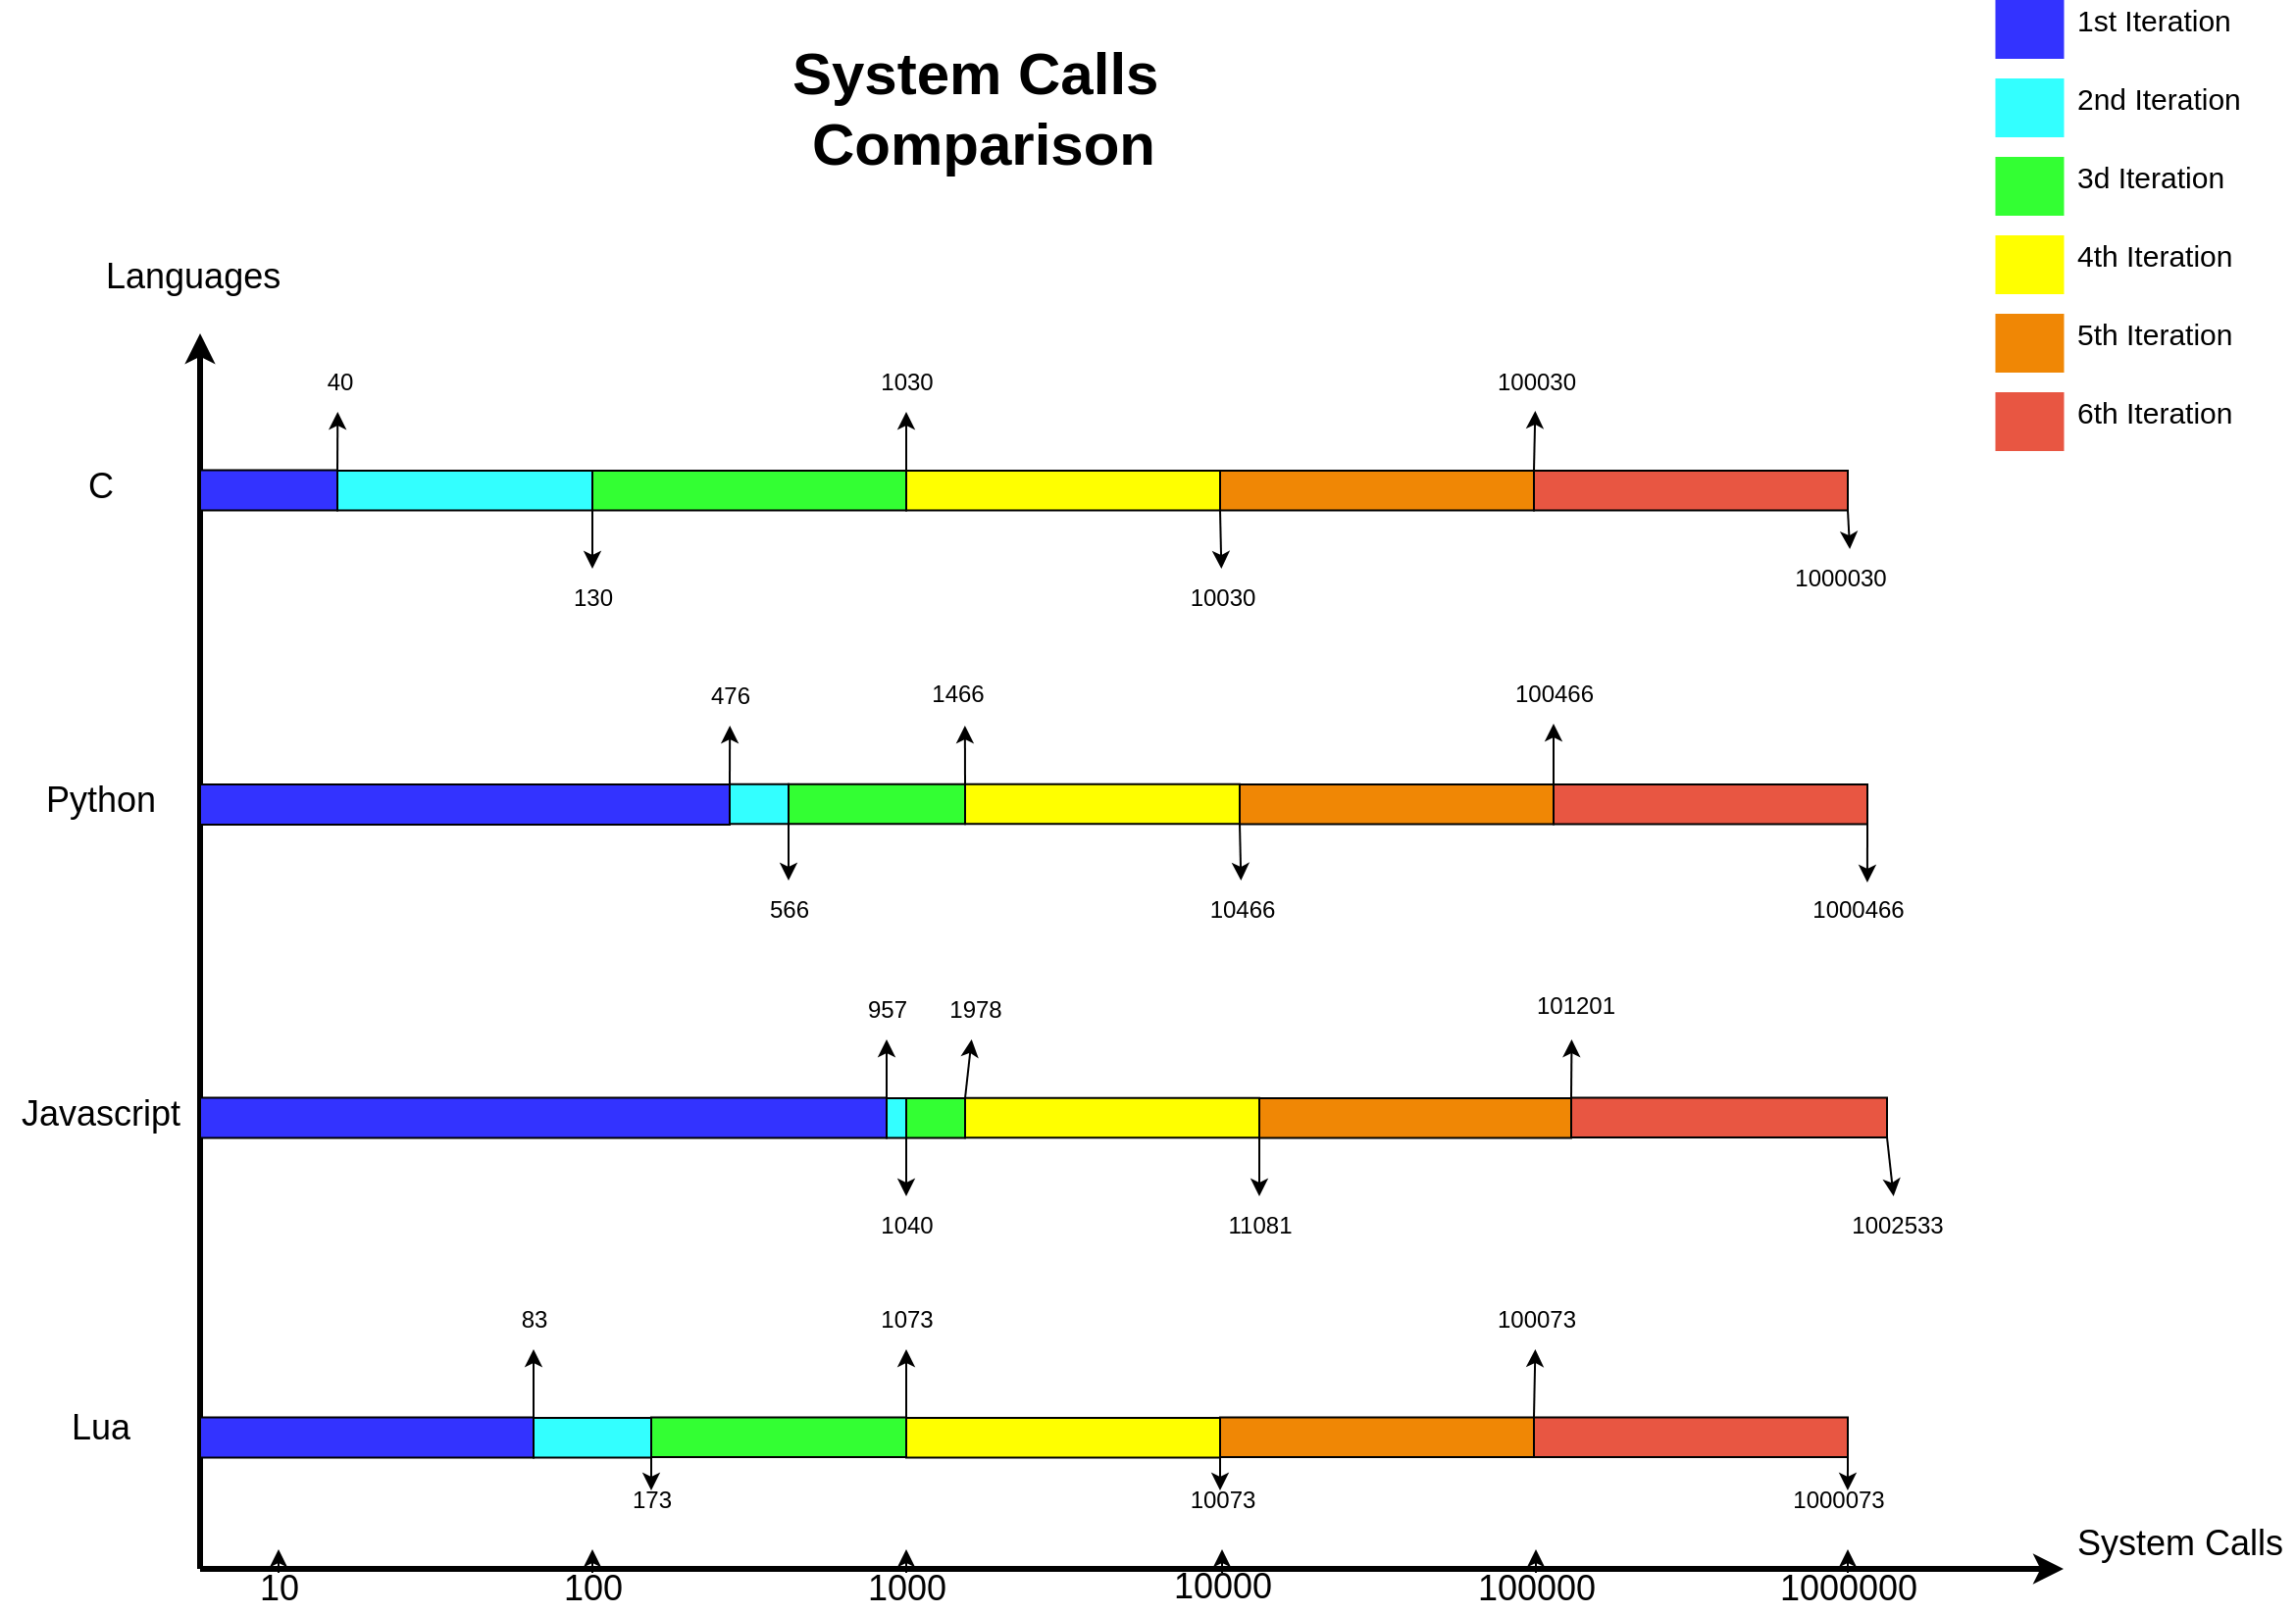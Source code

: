 <mxfile version="24.8.6">
  <diagram id="07fea595-8f29-1299-0266-81d95cde20df" name="Page-1">
    <mxGraphModel dx="-1383" dy="-301" grid="1" gridSize="10" guides="1" tooltips="1" connect="1" arrows="1" fold="1" page="1" pageScale="1" pageWidth="1169" pageHeight="827" background="#FFFFFF" math="0" shadow="0">
      <root>
        <mxCell id="0" />
        <object label="main" id="1">
          <mxCell style="" parent="0" />
        </object>
        <mxCell id="727" value="" style="edgeStyle=none;html=1;fontColor=#000000;strokeWidth=3;strokeColor=#000000;" parent="1" edge="1">
          <mxGeometry width="100" height="100" relative="1" as="geometry">
            <mxPoint x="2440" y="1630" as="sourcePoint" />
            <mxPoint x="2440" y="1000" as="targetPoint" />
          </mxGeometry>
        </mxCell>
        <mxCell id="734" value="" style="edgeStyle=none;html=1;fontColor=#000000;strokeWidth=3;strokeColor=#000000;" parent="1" edge="1">
          <mxGeometry width="100" height="100" relative="1" as="geometry">
            <mxPoint x="2440" y="1630" as="sourcePoint" />
            <mxPoint x="3390" y="1630" as="targetPoint" />
          </mxGeometry>
        </mxCell>
        <mxCell id="735" value="Languages" style="text;spacingTop=-5;html=1;fontSize=18;fontStyle=0;points=[];strokeColor=none;" parent="1" vertex="1">
          <mxGeometry x="2390" y="959" width="80" height="17.5" as="geometry" />
        </mxCell>
        <mxCell id="736" value="C" style="text;spacingTop=-5;align=center;verticalAlign=middle;fontStyle=0;html=1;fontSize=18;points=[];strokeColor=none;" parent="1" vertex="1">
          <mxGeometry x="2338" y="1040" width="102" height="80" as="geometry" />
        </mxCell>
        <mxCell id="737" value="Python" style="text;spacingTop=-5;align=center;verticalAlign=middle;fontStyle=0;html=1;fontSize=18;points=[];strokeColor=none;" parent="1" vertex="1">
          <mxGeometry x="2338" y="1200" width="102" height="80" as="geometry" />
        </mxCell>
        <mxCell id="738" value="Javascript" style="text;spacingTop=-5;align=center;verticalAlign=middle;fontStyle=0;html=1;fontSize=18;points=[];strokeColor=none;" parent="1" vertex="1">
          <mxGeometry x="2338" y="1360" width="102" height="80" as="geometry" />
        </mxCell>
        <mxCell id="739" value="" style="whiteSpace=wrap;fillColor=#3333FF;gradientColor=none;gradientDirection=east;strokeColor=none;html=1;fontColor=#23445d;" parent="1" vertex="1">
          <mxGeometry x="3355.25" y="830" width="35.0" height="30.0" as="geometry" />
        </mxCell>
        <mxCell id="740" value="" style="whiteSpace=wrap;fillColor=#F08705;gradientColor=none;gradientDirection=east;strokeColor=none;html=1;fontColor=#23445d;" parent="1" vertex="1">
          <mxGeometry x="3355.25" y="990" width="35.0" height="30.0" as="geometry" />
        </mxCell>
        <mxCell id="741" value="" style="whiteSpace=wrap;fillColor=#E85642;gradientColor=none;gradientDirection=east;strokeColor=none;html=1;fontColor=#23445d;" parent="1" vertex="1">
          <mxGeometry x="3355.25" y="1030" width="35.0" height="30.0" as="geometry" />
        </mxCell>
        <mxCell id="742" value="6th Iteration" style="text;spacingTop=-5;html=1;points=[];fontSize=15;" parent="1" vertex="1">
          <mxGeometry x="3395.25" y="1030" width="80" height="20" as="geometry" />
        </mxCell>
        <mxCell id="743" value="5th Iteration" style="text;spacingTop=-5;html=1;points=[];fontSize=15;" parent="1" vertex="1">
          <mxGeometry x="3395.25" y="990" width="80" height="20" as="geometry" />
        </mxCell>
        <mxCell id="744" value="1st Iteration" style="text;spacingTop=-5;html=1;points=[];fontSize=15;" parent="1" vertex="1">
          <mxGeometry x="3395.25" y="830.0" width="80" height="20" as="geometry" />
        </mxCell>
        <mxCell id="745" value="&lt;div&gt;System Calls&lt;/div&gt;&lt;div&gt;&lt;br&gt;&lt;/div&gt;" style="text;spacingTop=-5;html=1;fontSize=18;fontStyle=0;points=[];" parent="1" vertex="1">
          <mxGeometry x="3395" y="1605" width="112.5" height="25" as="geometry" />
        </mxCell>
        <mxCell id="jt0pMsKO9WyoUpJuuKrm-898" style="edgeStyle=none;rounded=0;orthogonalLoop=1;jettySize=auto;html=1;elbow=vertical;" edge="1" parent="1" source="746">
          <mxGeometry relative="1" as="geometry">
            <mxPoint x="2480" y="1620" as="targetPoint" />
          </mxGeometry>
        </mxCell>
        <mxCell id="746" value="10" style="text;spacingTop=-5;align=center;verticalAlign=middle;fontStyle=0;html=1;fontSize=18;points=[];" parent="1" vertex="1">
          <mxGeometry x="2460" y="1632" width="40" height="20" as="geometry" />
        </mxCell>
        <mxCell id="749" value="&lt;div&gt;System Calls&amp;nbsp;&lt;/div&gt;&lt;div&gt;Comparison&lt;/div&gt;" style="text;spacingTop=-5;align=center;verticalAlign=middle;fontSize=30;fontStyle=1;html=1;points=[];" parent="1" vertex="1">
          <mxGeometry x="2437.5" y="854.5" width="802.5" height="65.5" as="geometry" />
        </mxCell>
        <mxCell id="752" value="Lua" style="text;spacingTop=-5;align=center;verticalAlign=middle;fontStyle=0;html=1;fontSize=18;points=[];strokeColor=none;" parent="1" vertex="1">
          <mxGeometry x="2338" y="1520" width="102" height="80" as="geometry" />
        </mxCell>
        <mxCell id="jt0pMsKO9WyoUpJuuKrm-897" style="edgeStyle=none;rounded=0;orthogonalLoop=1;jettySize=auto;html=1;elbow=vertical;" edge="1" parent="1" source="jt0pMsKO9WyoUpJuuKrm-755">
          <mxGeometry relative="1" as="geometry">
            <mxPoint x="2640" y="1620" as="targetPoint" />
          </mxGeometry>
        </mxCell>
        <mxCell id="jt0pMsKO9WyoUpJuuKrm-755" value="100" style="text;spacingTop=-5;align=center;verticalAlign=middle;fontStyle=0;html=1;fontSize=18;points=[];" vertex="1" parent="1">
          <mxGeometry x="2620" y="1632" width="40" height="20" as="geometry" />
        </mxCell>
        <mxCell id="jt0pMsKO9WyoUpJuuKrm-896" style="edgeStyle=none;rounded=0;orthogonalLoop=1;jettySize=auto;html=1;elbow=vertical;" edge="1" parent="1" source="jt0pMsKO9WyoUpJuuKrm-756">
          <mxGeometry relative="1" as="geometry">
            <mxPoint x="2800" y="1620" as="targetPoint" />
          </mxGeometry>
        </mxCell>
        <mxCell id="jt0pMsKO9WyoUpJuuKrm-756" value="&lt;div&gt;1000&lt;/div&gt;" style="text;spacingTop=-5;align=center;verticalAlign=middle;fontStyle=0;html=1;fontSize=18;points=[];" vertex="1" parent="1">
          <mxGeometry x="2780" y="1632" width="40" height="20" as="geometry" />
        </mxCell>
        <mxCell id="jt0pMsKO9WyoUpJuuKrm-895" style="edgeStyle=none;rounded=0;orthogonalLoop=1;jettySize=auto;html=1;elbow=vertical;" edge="1" parent="1" source="jt0pMsKO9WyoUpJuuKrm-757">
          <mxGeometry relative="1" as="geometry">
            <mxPoint x="2961" y="1620" as="targetPoint" />
          </mxGeometry>
        </mxCell>
        <mxCell id="jt0pMsKO9WyoUpJuuKrm-757" value="&lt;div&gt;10000&lt;/div&gt;" style="text;spacingTop=-5;align=center;verticalAlign=middle;fontStyle=0;html=1;fontSize=18;points=[];" vertex="1" parent="1">
          <mxGeometry x="2931" y="1632" width="60" height="18" as="geometry" />
        </mxCell>
        <mxCell id="jt0pMsKO9WyoUpJuuKrm-883" style="edgeStyle=none;rounded=0;orthogonalLoop=1;jettySize=auto;html=1;elbow=vertical;" edge="1" parent="1" source="jt0pMsKO9WyoUpJuuKrm-758">
          <mxGeometry relative="1" as="geometry">
            <mxPoint x="3280" y="1620" as="targetPoint" />
          </mxGeometry>
        </mxCell>
        <mxCell id="jt0pMsKO9WyoUpJuuKrm-758" value="&lt;div&gt;1000000&lt;/div&gt;" style="text;spacingTop=-5;align=center;verticalAlign=middle;fontStyle=0;html=1;fontSize=18;points=[];" vertex="1" parent="1">
          <mxGeometry x="3250" y="1632" width="60" height="20" as="geometry" />
        </mxCell>
        <mxCell id="jt0pMsKO9WyoUpJuuKrm-759" value="" style="whiteSpace=wrap;fillColor=#33FFFF;gradientColor=none;gradientDirection=east;strokeColor=none;html=1;fontColor=#23445d;" vertex="1" parent="1">
          <mxGeometry x="3355.25" y="870" width="35.0" height="30.0" as="geometry" />
        </mxCell>
        <mxCell id="jt0pMsKO9WyoUpJuuKrm-760" value="2nd Iteration" style="text;spacingTop=-5;html=1;points=[];fontSize=15;" vertex="1" parent="1">
          <mxGeometry x="3395.25" y="869.5" width="80" height="20" as="geometry" />
        </mxCell>
        <mxCell id="jt0pMsKO9WyoUpJuuKrm-761" value="3d Iteration" style="text;spacingTop=-5;html=1;points=[];fontSize=15;" vertex="1" parent="1">
          <mxGeometry x="3395.25" y="910.0" width="80" height="20" as="geometry" />
        </mxCell>
        <mxCell id="jt0pMsKO9WyoUpJuuKrm-762" value="" style="whiteSpace=wrap;fillColor=#33FF33;gradientColor=none;gradientDirection=east;strokeColor=none;html=1;fontColor=#23445d;" vertex="1" parent="1">
          <mxGeometry x="3355.25" y="910" width="35.0" height="30.0" as="geometry" />
        </mxCell>
        <mxCell id="jt0pMsKO9WyoUpJuuKrm-763" value="&lt;div&gt;4th Iteration&lt;/div&gt;" style="text;spacingTop=-5;html=1;points=[];fontSize=15;" vertex="1" parent="1">
          <mxGeometry x="3395.25" y="950.0" width="80" height="20" as="geometry" />
        </mxCell>
        <mxCell id="jt0pMsKO9WyoUpJuuKrm-764" value="" style="whiteSpace=wrap;fillColor=#FFFF00;gradientColor=none;gradientDirection=east;strokeColor=none;html=1;fontColor=#23445d;" vertex="1" parent="1">
          <mxGeometry x="3355.25" y="950" width="35.0" height="30.0" as="geometry" />
        </mxCell>
        <mxCell id="jt0pMsKO9WyoUpJuuKrm-796" style="edgeStyle=none;rounded=0;orthogonalLoop=1;jettySize=auto;html=1;exitX=1;exitY=0;exitDx=0;exitDy=0;elbow=vertical;" edge="1" parent="1" source="jt0pMsKO9WyoUpJuuKrm-777">
          <mxGeometry relative="1" as="geometry">
            <mxPoint x="2510.143" y="1040" as="targetPoint" />
          </mxGeometry>
        </mxCell>
        <mxCell id="jt0pMsKO9WyoUpJuuKrm-777" value="" style="whiteSpace=wrap;html=1;fillColor=#3333FF;" vertex="1" parent="1">
          <mxGeometry x="2440" y="1069.75" width="70" height="20.5" as="geometry" />
        </mxCell>
        <mxCell id="jt0pMsKO9WyoUpJuuKrm-780" value="" style="whiteSpace=wrap;html=1;fillColor=#3333FF;" vertex="1" parent="1">
          <mxGeometry x="2440" y="1230" width="270" height="20.5" as="geometry" />
        </mxCell>
        <mxCell id="jt0pMsKO9WyoUpJuuKrm-781" value="" style="whiteSpace=wrap;html=1;fillColor=#3333FF;" vertex="1" parent="1">
          <mxGeometry x="2440" y="1389.75" width="350" height="20.5" as="geometry" />
        </mxCell>
        <mxCell id="jt0pMsKO9WyoUpJuuKrm-794" style="edgeStyle=none;rounded=0;orthogonalLoop=1;jettySize=auto;html=1;exitX=1;exitY=0;exitDx=0;exitDy=0;elbow=vertical;" edge="1" parent="1" source="jt0pMsKO9WyoUpJuuKrm-782" target="jt0pMsKO9WyoUpJuuKrm-806">
          <mxGeometry relative="1" as="geometry">
            <mxPoint x="2579.931" y="1520" as="targetPoint" />
          </mxGeometry>
        </mxCell>
        <mxCell id="jt0pMsKO9WyoUpJuuKrm-782" value="" style="whiteSpace=wrap;html=1;fillColor=#3333FF;" vertex="1" parent="1">
          <mxGeometry x="2440" y="1552.75" width="170" height="20.5" as="geometry" />
        </mxCell>
        <mxCell id="jt0pMsKO9WyoUpJuuKrm-797" style="edgeStyle=none;rounded=0;orthogonalLoop=1;jettySize=auto;html=1;exitX=1;exitY=1;exitDx=0;exitDy=0;elbow=vertical;" edge="1" parent="1" source="jt0pMsKO9WyoUpJuuKrm-784" target="jt0pMsKO9WyoUpJuuKrm-799">
          <mxGeometry relative="1" as="geometry">
            <mxPoint x="2650" y="1120" as="targetPoint" />
          </mxGeometry>
        </mxCell>
        <mxCell id="jt0pMsKO9WyoUpJuuKrm-784" value="" style="whiteSpace=wrap;html=1;fillColor=#33FFFF;" vertex="1" parent="1">
          <mxGeometry x="2510" y="1070" width="130" height="20.25" as="geometry" />
        </mxCell>
        <mxCell id="jt0pMsKO9WyoUpJuuKrm-885" style="edgeStyle=none;rounded=0;orthogonalLoop=1;jettySize=auto;html=1;exitX=1;exitY=1;exitDx=0;exitDy=0;elbow=vertical;" edge="1" parent="1" source="jt0pMsKO9WyoUpJuuKrm-785" target="jt0pMsKO9WyoUpJuuKrm-801">
          <mxGeometry relative="1" as="geometry" />
        </mxCell>
        <mxCell id="jt0pMsKO9WyoUpJuuKrm-785" value="" style="whiteSpace=wrap;html=1;fillColor=#33FFFF;" vertex="1" parent="1">
          <mxGeometry x="2710" y="1229.88" width="30" height="20.25" as="geometry" />
        </mxCell>
        <mxCell id="jt0pMsKO9WyoUpJuuKrm-793" style="edgeStyle=none;rounded=0;orthogonalLoop=1;jettySize=auto;html=1;exitX=1;exitY=1;exitDx=0;exitDy=0;elbow=vertical;" edge="1" parent="1" source="jt0pMsKO9WyoUpJuuKrm-786" target="jt0pMsKO9WyoUpJuuKrm-803">
          <mxGeometry relative="1" as="geometry">
            <mxPoint x="2810.276" y="1440" as="targetPoint" />
          </mxGeometry>
        </mxCell>
        <mxCell id="jt0pMsKO9WyoUpJuuKrm-889" style="edgeStyle=none;rounded=0;orthogonalLoop=1;jettySize=auto;html=1;exitX=0;exitY=0;exitDx=0;exitDy=0;elbow=vertical;" edge="1" parent="1" source="jt0pMsKO9WyoUpJuuKrm-786" target="jt0pMsKO9WyoUpJuuKrm-802">
          <mxGeometry relative="1" as="geometry" />
        </mxCell>
        <mxCell id="jt0pMsKO9WyoUpJuuKrm-786" value="" style="whiteSpace=wrap;html=1;fillColor=#33FFFF;" vertex="1" parent="1">
          <mxGeometry x="2790" y="1390" width="10" height="20.25" as="geometry" />
        </mxCell>
        <mxCell id="jt0pMsKO9WyoUpJuuKrm-795" style="edgeStyle=none;rounded=0;orthogonalLoop=1;jettySize=auto;html=1;exitX=1;exitY=1;exitDx=0;exitDy=0;elbow=vertical;" edge="1" parent="1" source="jt0pMsKO9WyoUpJuuKrm-787">
          <mxGeometry relative="1" as="geometry">
            <mxPoint x="2670" y="1590" as="targetPoint" />
          </mxGeometry>
        </mxCell>
        <mxCell id="jt0pMsKO9WyoUpJuuKrm-787" value="" style="whiteSpace=wrap;html=1;fillColor=#33FFFF;" vertex="1" parent="1">
          <mxGeometry x="2610" y="1553" width="60" height="20.25" as="geometry" />
        </mxCell>
        <mxCell id="jt0pMsKO9WyoUpJuuKrm-798" value="&lt;div&gt;40&lt;/div&gt;" style="text;html=1;align=center;verticalAlign=middle;resizable=0;points=[];autosize=1;strokeColor=none;fillColor=none;" vertex="1" parent="1">
          <mxGeometry x="2491" y="1009.5" width="40" height="30" as="geometry" />
        </mxCell>
        <mxCell id="jt0pMsKO9WyoUpJuuKrm-799" value="&lt;div&gt;130&lt;/div&gt;" style="text;html=1;align=center;verticalAlign=middle;resizable=0;points=[];autosize=1;strokeColor=none;fillColor=none;" vertex="1" parent="1">
          <mxGeometry x="2620" y="1120" width="40" height="30" as="geometry" />
        </mxCell>
        <mxCell id="jt0pMsKO9WyoUpJuuKrm-800" value="476" style="text;html=1;align=center;verticalAlign=middle;resizable=0;points=[];autosize=1;strokeColor=none;fillColor=none;" vertex="1" parent="1">
          <mxGeometry x="2690" y="1170" width="40" height="30" as="geometry" />
        </mxCell>
        <mxCell id="jt0pMsKO9WyoUpJuuKrm-801" value="566" style="text;html=1;align=center;verticalAlign=middle;resizable=0;points=[];autosize=1;strokeColor=none;fillColor=none;" vertex="1" parent="1">
          <mxGeometry x="2720" y="1279" width="40" height="30" as="geometry" />
        </mxCell>
        <mxCell id="jt0pMsKO9WyoUpJuuKrm-802" value="957" style="text;html=1;align=center;verticalAlign=middle;resizable=0;points=[];autosize=1;strokeColor=none;fillColor=none;" vertex="1" parent="1">
          <mxGeometry x="2770" y="1330" width="40" height="30" as="geometry" />
        </mxCell>
        <mxCell id="jt0pMsKO9WyoUpJuuKrm-803" value="1040" style="text;html=1;align=center;verticalAlign=middle;resizable=0;points=[];autosize=1;strokeColor=none;fillColor=none;" vertex="1" parent="1">
          <mxGeometry x="2775" y="1440" width="50" height="30" as="geometry" />
        </mxCell>
        <mxCell id="jt0pMsKO9WyoUpJuuKrm-805" value="173" style="text;html=1;align=center;verticalAlign=middle;resizable=0;points=[];autosize=1;strokeColor=none;fillColor=none;" vertex="1" parent="1">
          <mxGeometry x="2650" y="1580" width="40" height="30" as="geometry" />
        </mxCell>
        <mxCell id="jt0pMsKO9WyoUpJuuKrm-806" value="83" style="text;html=1;align=center;verticalAlign=middle;resizable=0;points=[];autosize=1;strokeColor=none;fillColor=none;" vertex="1" parent="1">
          <mxGeometry x="2590" y="1488" width="40" height="30" as="geometry" />
        </mxCell>
        <mxCell id="jt0pMsKO9WyoUpJuuKrm-811" style="edgeStyle=none;rounded=0;orthogonalLoop=1;jettySize=auto;html=1;exitX=1;exitY=0;exitDx=0;exitDy=0;elbow=vertical;" edge="1" parent="1" source="jt0pMsKO9WyoUpJuuKrm-807" target="jt0pMsKO9WyoUpJuuKrm-812">
          <mxGeometry relative="1" as="geometry">
            <mxPoint x="2810.143" y="1040" as="targetPoint" />
          </mxGeometry>
        </mxCell>
        <mxCell id="jt0pMsKO9WyoUpJuuKrm-807" value="" style="whiteSpace=wrap;html=1;fillColor=#33FF33;" vertex="1" parent="1">
          <mxGeometry x="2640" y="1070" width="160" height="20.25" as="geometry" />
        </mxCell>
        <mxCell id="jt0pMsKO9WyoUpJuuKrm-886" style="edgeStyle=none;rounded=0;orthogonalLoop=1;jettySize=auto;html=1;exitX=1;exitY=0;exitDx=0;exitDy=0;elbow=vertical;" edge="1" parent="1" source="jt0pMsKO9WyoUpJuuKrm-808">
          <mxGeometry relative="1" as="geometry">
            <mxPoint x="2829.93" y="1200" as="targetPoint" />
          </mxGeometry>
        </mxCell>
        <mxCell id="jt0pMsKO9WyoUpJuuKrm-808" value="" style="whiteSpace=wrap;html=1;fillColor=#33FF33;" vertex="1" parent="1">
          <mxGeometry x="2740" y="1229.88" width="90" height="20.25" as="geometry" />
        </mxCell>
        <mxCell id="jt0pMsKO9WyoUpJuuKrm-816" style="edgeStyle=none;rounded=0;orthogonalLoop=1;jettySize=auto;html=1;exitX=1;exitY=0;exitDx=0;exitDy=0;elbow=vertical;" edge="1" parent="1" source="jt0pMsKO9WyoUpJuuKrm-809" target="jt0pMsKO9WyoUpJuuKrm-818">
          <mxGeometry relative="1" as="geometry">
            <mxPoint x="2860" y="1370" as="targetPoint" />
          </mxGeometry>
        </mxCell>
        <mxCell id="jt0pMsKO9WyoUpJuuKrm-809" value="" style="whiteSpace=wrap;html=1;fillColor=#33FF33;" vertex="1" parent="1">
          <mxGeometry x="2800" y="1390" width="30" height="20.25" as="geometry" />
        </mxCell>
        <mxCell id="jt0pMsKO9WyoUpJuuKrm-819" style="edgeStyle=none;rounded=0;orthogonalLoop=1;jettySize=auto;html=1;exitX=1;exitY=0;exitDx=0;exitDy=0;elbow=vertical;" edge="1" parent="1" source="jt0pMsKO9WyoUpJuuKrm-810" target="jt0pMsKO9WyoUpJuuKrm-820">
          <mxGeometry relative="1" as="geometry">
            <mxPoint x="2820.143" y="1520" as="targetPoint" />
          </mxGeometry>
        </mxCell>
        <mxCell id="jt0pMsKO9WyoUpJuuKrm-810" value="" style="whiteSpace=wrap;html=1;fillColor=#33FF33;" vertex="1" parent="1">
          <mxGeometry x="2670" y="1552.75" width="130" height="20.25" as="geometry" />
        </mxCell>
        <mxCell id="jt0pMsKO9WyoUpJuuKrm-812" value="1030" style="text;html=1;align=center;verticalAlign=middle;resizable=0;points=[];autosize=1;strokeColor=none;fillColor=none;" vertex="1" parent="1">
          <mxGeometry x="2775" y="1010" width="50" height="30" as="geometry" />
        </mxCell>
        <mxCell id="jt0pMsKO9WyoUpJuuKrm-814" value="1466" style="text;html=1;align=center;verticalAlign=middle;resizable=0;points=[];autosize=1;strokeColor=none;fillColor=none;" vertex="1" parent="1">
          <mxGeometry x="2801" y="1169" width="50" height="30" as="geometry" />
        </mxCell>
        <mxCell id="jt0pMsKO9WyoUpJuuKrm-818" value="&lt;div&gt;1978&lt;/div&gt;" style="text;html=1;align=center;verticalAlign=middle;resizable=0;points=[];autosize=1;strokeColor=none;fillColor=none;" vertex="1" parent="1">
          <mxGeometry x="2810" y="1330" width="50" height="30" as="geometry" />
        </mxCell>
        <mxCell id="jt0pMsKO9WyoUpJuuKrm-820" value="1073" style="text;html=1;align=center;verticalAlign=middle;resizable=0;points=[];autosize=1;strokeColor=none;fillColor=none;" vertex="1" parent="1">
          <mxGeometry x="2775" y="1488" width="50" height="30" as="geometry" />
        </mxCell>
        <mxCell id="jt0pMsKO9WyoUpJuuKrm-826" style="edgeStyle=none;rounded=0;orthogonalLoop=1;jettySize=auto;html=1;exitX=1;exitY=1;exitDx=0;exitDy=0;elbow=vertical;" edge="1" parent="1" source="jt0pMsKO9WyoUpJuuKrm-821" target="jt0pMsKO9WyoUpJuuKrm-827">
          <mxGeometry relative="1" as="geometry">
            <mxPoint x="2970" y="1120" as="targetPoint" />
          </mxGeometry>
        </mxCell>
        <mxCell id="jt0pMsKO9WyoUpJuuKrm-821" value="" style="whiteSpace=wrap;html=1;fillColor=#FFFF00;" vertex="1" parent="1">
          <mxGeometry x="2800" y="1070" width="160" height="20.25" as="geometry" />
        </mxCell>
        <mxCell id="jt0pMsKO9WyoUpJuuKrm-828" style="edgeStyle=none;rounded=0;orthogonalLoop=1;jettySize=auto;html=1;exitX=1;exitY=1;exitDx=0;exitDy=0;elbow=vertical;" edge="1" parent="1" source="jt0pMsKO9WyoUpJuuKrm-823" target="jt0pMsKO9WyoUpJuuKrm-829">
          <mxGeometry relative="1" as="geometry">
            <mxPoint x="3055.741" y="1281" as="targetPoint" />
          </mxGeometry>
        </mxCell>
        <mxCell id="jt0pMsKO9WyoUpJuuKrm-823" value="" style="whiteSpace=wrap;html=1;fillColor=#FFFF00;" vertex="1" parent="1">
          <mxGeometry x="2830" y="1229.87" width="140" height="20.25" as="geometry" />
        </mxCell>
        <mxCell id="jt0pMsKO9WyoUpJuuKrm-830" style="edgeStyle=none;rounded=0;orthogonalLoop=1;jettySize=auto;html=1;exitX=1;exitY=1;exitDx=0;exitDy=0;elbow=vertical;" edge="1" parent="1" source="jt0pMsKO9WyoUpJuuKrm-824" target="jt0pMsKO9WyoUpJuuKrm-831">
          <mxGeometry relative="1" as="geometry">
            <mxPoint x="3019" y="1440" as="targetPoint" />
          </mxGeometry>
        </mxCell>
        <mxCell id="jt0pMsKO9WyoUpJuuKrm-824" value="" style="whiteSpace=wrap;html=1;fillColor=#FFFF00;" vertex="1" parent="1">
          <mxGeometry x="2830" y="1389.88" width="150" height="20.25" as="geometry" />
        </mxCell>
        <mxCell id="jt0pMsKO9WyoUpJuuKrm-832" style="edgeStyle=none;rounded=0;orthogonalLoop=1;jettySize=auto;html=1;exitX=1;exitY=1;exitDx=0;exitDy=0;elbow=vertical;" edge="1" parent="1" source="jt0pMsKO9WyoUpJuuKrm-825">
          <mxGeometry relative="1" as="geometry">
            <mxPoint x="2960" y="1590" as="targetPoint" />
          </mxGeometry>
        </mxCell>
        <mxCell id="jt0pMsKO9WyoUpJuuKrm-825" value="" style="whiteSpace=wrap;html=1;fillColor=#FFFF00;" vertex="1" parent="1">
          <mxGeometry x="2800" y="1553" width="160" height="20.25" as="geometry" />
        </mxCell>
        <mxCell id="jt0pMsKO9WyoUpJuuKrm-827" value="10030" style="text;html=1;align=center;verticalAlign=middle;resizable=0;points=[];autosize=1;strokeColor=none;fillColor=none;" vertex="1" parent="1">
          <mxGeometry x="2931" y="1120" width="60" height="30" as="geometry" />
        </mxCell>
        <mxCell id="jt0pMsKO9WyoUpJuuKrm-829" value="10466" style="text;html=1;align=center;verticalAlign=middle;resizable=0;points=[];autosize=1;strokeColor=none;fillColor=none;" vertex="1" parent="1">
          <mxGeometry x="2941" y="1279" width="60" height="30" as="geometry" />
        </mxCell>
        <mxCell id="jt0pMsKO9WyoUpJuuKrm-831" value="11081" style="text;html=1;align=center;verticalAlign=middle;resizable=0;points=[];autosize=1;strokeColor=none;fillColor=none;" vertex="1" parent="1">
          <mxGeometry x="2950" y="1440" width="60" height="30" as="geometry" />
        </mxCell>
        <mxCell id="jt0pMsKO9WyoUpJuuKrm-833" value="10073" style="text;html=1;align=center;verticalAlign=middle;resizable=0;points=[];autosize=1;strokeColor=none;fillColor=none;" vertex="1" parent="1">
          <mxGeometry x="2931" y="1580" width="60" height="30" as="geometry" />
        </mxCell>
        <mxCell id="jt0pMsKO9WyoUpJuuKrm-838" style="edgeStyle=none;rounded=0;orthogonalLoop=1;jettySize=auto;html=1;exitX=1;exitY=0;exitDx=0;exitDy=0;elbow=vertical;" edge="1" parent="1" source="jt0pMsKO9WyoUpJuuKrm-834" target="jt0pMsKO9WyoUpJuuKrm-842">
          <mxGeometry relative="1" as="geometry">
            <mxPoint x="3130" y="1040" as="targetPoint" />
          </mxGeometry>
        </mxCell>
        <mxCell id="jt0pMsKO9WyoUpJuuKrm-834" value="" style="whiteSpace=wrap;html=1;fillColor=#F08705;" vertex="1" parent="1">
          <mxGeometry x="2960" y="1070" width="160" height="20.25" as="geometry" />
        </mxCell>
        <mxCell id="jt0pMsKO9WyoUpJuuKrm-839" style="edgeStyle=none;rounded=0;orthogonalLoop=1;jettySize=auto;html=1;exitX=1;exitY=0;exitDx=0;exitDy=0;elbow=vertical;" edge="1" parent="1" source="jt0pMsKO9WyoUpJuuKrm-835" target="jt0pMsKO9WyoUpJuuKrm-843">
          <mxGeometry relative="1" as="geometry">
            <mxPoint x="3175.741" y="1201" as="targetPoint" />
          </mxGeometry>
        </mxCell>
        <mxCell id="jt0pMsKO9WyoUpJuuKrm-835" value="" style="whiteSpace=wrap;html=1;fillColor=#F08705;" vertex="1" parent="1">
          <mxGeometry x="2970" y="1230" width="160" height="20.25" as="geometry" />
        </mxCell>
        <mxCell id="jt0pMsKO9WyoUpJuuKrm-840" style="edgeStyle=none;rounded=0;orthogonalLoop=1;jettySize=auto;html=1;exitX=1;exitY=0;exitDx=0;exitDy=0;elbow=vertical;" edge="1" parent="1" source="jt0pMsKO9WyoUpJuuKrm-836">
          <mxGeometry relative="1" as="geometry">
            <mxPoint x="3139.241" y="1360" as="targetPoint" />
          </mxGeometry>
        </mxCell>
        <mxCell id="jt0pMsKO9WyoUpJuuKrm-836" value="" style="whiteSpace=wrap;html=1;fillColor=#F08705;" vertex="1" parent="1">
          <mxGeometry x="2980" y="1390" width="159" height="20.25" as="geometry" />
        </mxCell>
        <mxCell id="jt0pMsKO9WyoUpJuuKrm-841" style="edgeStyle=none;rounded=0;orthogonalLoop=1;jettySize=auto;html=1;exitX=1;exitY=0;exitDx=0;exitDy=0;elbow=vertical;" edge="1" parent="1" source="jt0pMsKO9WyoUpJuuKrm-837" target="jt0pMsKO9WyoUpJuuKrm-845">
          <mxGeometry relative="1" as="geometry">
            <mxPoint x="3088.897" y="1520" as="targetPoint" />
          </mxGeometry>
        </mxCell>
        <mxCell id="jt0pMsKO9WyoUpJuuKrm-837" value="" style="whiteSpace=wrap;html=1;fillColor=#F08705;" vertex="1" parent="1">
          <mxGeometry x="2960" y="1552.75" width="160" height="20.25" as="geometry" />
        </mxCell>
        <mxCell id="jt0pMsKO9WyoUpJuuKrm-842" value="100030" style="text;html=1;align=center;verticalAlign=middle;resizable=0;points=[];autosize=1;strokeColor=none;fillColor=none;" vertex="1" parent="1">
          <mxGeometry x="3091" y="1009.5" width="60" height="30" as="geometry" />
        </mxCell>
        <mxCell id="jt0pMsKO9WyoUpJuuKrm-843" value="100466" style="text;html=1;align=center;verticalAlign=middle;resizable=0;points=[];autosize=1;strokeColor=none;fillColor=none;" vertex="1" parent="1">
          <mxGeometry x="3100" y="1169" width="60" height="30" as="geometry" />
        </mxCell>
        <mxCell id="jt0pMsKO9WyoUpJuuKrm-844" value="101201" style="text;html=1;align=center;verticalAlign=middle;resizable=0;points=[];autosize=1;strokeColor=none;fillColor=none;" vertex="1" parent="1">
          <mxGeometry x="3111" y="1328" width="60" height="30" as="geometry" />
        </mxCell>
        <mxCell id="jt0pMsKO9WyoUpJuuKrm-845" value="100073" style="text;html=1;align=center;verticalAlign=middle;resizable=0;points=[];autosize=1;strokeColor=none;fillColor=none;" vertex="1" parent="1">
          <mxGeometry x="3091" y="1488" width="60" height="30" as="geometry" />
        </mxCell>
        <mxCell id="jt0pMsKO9WyoUpJuuKrm-846" value="" style="whiteSpace=wrap;html=1;fillColor=#E85642;" vertex="1" parent="1">
          <mxGeometry x="3120" y="1070" width="160" height="20.25" as="geometry" />
        </mxCell>
        <mxCell id="jt0pMsKO9WyoUpJuuKrm-854" style="edgeStyle=none;rounded=0;orthogonalLoop=1;jettySize=auto;html=1;exitX=1;exitY=1;exitDx=0;exitDy=0;elbow=vertical;entryX=0.571;entryY=0.033;entryDx=0;entryDy=0;entryPerimeter=0;" edge="1" parent="1" source="jt0pMsKO9WyoUpJuuKrm-847" target="jt0pMsKO9WyoUpJuuKrm-855">
          <mxGeometry relative="1" as="geometry">
            <mxPoint x="3330" y="1270" as="targetPoint" />
          </mxGeometry>
        </mxCell>
        <mxCell id="jt0pMsKO9WyoUpJuuKrm-847" value="" style="whiteSpace=wrap;html=1;fillColor=#E85642;" vertex="1" parent="1">
          <mxGeometry x="3130" y="1230" width="160" height="20.25" as="geometry" />
        </mxCell>
        <mxCell id="jt0pMsKO9WyoUpJuuKrm-856" style="edgeStyle=none;rounded=0;orthogonalLoop=1;jettySize=auto;html=1;exitX=1;exitY=1;exitDx=0;exitDy=0;elbow=vertical;" edge="1" parent="1" source="jt0pMsKO9WyoUpJuuKrm-848" target="jt0pMsKO9WyoUpJuuKrm-859">
          <mxGeometry relative="1" as="geometry">
            <mxPoint x="3259.19" y="1440" as="targetPoint" />
          </mxGeometry>
        </mxCell>
        <mxCell id="jt0pMsKO9WyoUpJuuKrm-848" value="" style="whiteSpace=wrap;html=1;fillColor=#E85642;" vertex="1" parent="1">
          <mxGeometry x="3139" y="1389.75" width="161" height="20.25" as="geometry" />
        </mxCell>
        <mxCell id="jt0pMsKO9WyoUpJuuKrm-860" style="edgeStyle=none;rounded=0;orthogonalLoop=1;jettySize=auto;html=1;exitX=1;exitY=1;exitDx=0;exitDy=0;elbow=vertical;entryX=0.571;entryY=0.333;entryDx=0;entryDy=0;entryPerimeter=0;" edge="1" parent="1" source="jt0pMsKO9WyoUpJuuKrm-849" target="jt0pMsKO9WyoUpJuuKrm-862">
          <mxGeometry relative="1" as="geometry">
            <mxPoint x="3209" y="1590" as="targetPoint" />
          </mxGeometry>
        </mxCell>
        <mxCell id="jt0pMsKO9WyoUpJuuKrm-849" value="" style="whiteSpace=wrap;html=1;fillColor=#E85642;" vertex="1" parent="1">
          <mxGeometry x="3120" y="1552.75" width="160" height="20.25" as="geometry" />
        </mxCell>
        <mxCell id="jt0pMsKO9WyoUpJuuKrm-853" value="1000030" style="text;html=1;align=center;verticalAlign=middle;resizable=0;points=[];autosize=1;strokeColor=none;fillColor=none;" vertex="1" parent="1">
          <mxGeometry x="3241" y="1110" width="70" height="30" as="geometry" />
        </mxCell>
        <mxCell id="jt0pMsKO9WyoUpJuuKrm-855" value="1000466" style="text;html=1;align=center;verticalAlign=middle;resizable=0;points=[];autosize=1;strokeColor=none;fillColor=none;" vertex="1" parent="1">
          <mxGeometry x="3250" y="1279" width="70" height="30" as="geometry" />
        </mxCell>
        <mxCell id="jt0pMsKO9WyoUpJuuKrm-859" value="1002533" style="text;html=1;align=center;verticalAlign=middle;resizable=0;points=[];autosize=1;strokeColor=none;fillColor=none;" vertex="1" parent="1">
          <mxGeometry x="3270" y="1440" width="70" height="30" as="geometry" />
        </mxCell>
        <mxCell id="jt0pMsKO9WyoUpJuuKrm-862" value="1000073" style="text;html=1;align=center;verticalAlign=middle;resizable=0;points=[];autosize=1;strokeColor=none;fillColor=none;" vertex="1" parent="1">
          <mxGeometry x="3240" y="1580" width="70" height="30" as="geometry" />
        </mxCell>
        <mxCell id="jt0pMsKO9WyoUpJuuKrm-894" style="edgeStyle=none;rounded=0;orthogonalLoop=1;jettySize=auto;html=1;elbow=vertical;" edge="1" parent="1" source="jt0pMsKO9WyoUpJuuKrm-865">
          <mxGeometry relative="1" as="geometry">
            <mxPoint x="3121" y="1620" as="targetPoint" />
          </mxGeometry>
        </mxCell>
        <mxCell id="jt0pMsKO9WyoUpJuuKrm-865" value="&lt;div&gt;100000&lt;/div&gt;" style="text;spacingTop=-5;align=center;verticalAlign=middle;fontStyle=0;html=1;fontSize=18;points=[];" vertex="1" parent="1">
          <mxGeometry x="3091" y="1632" width="60" height="20" as="geometry" />
        </mxCell>
        <mxCell id="jt0pMsKO9WyoUpJuuKrm-882" style="edgeStyle=none;rounded=0;orthogonalLoop=1;jettySize=auto;html=1;exitX=1;exitY=0;exitDx=0;exitDy=0;entryX=0.502;entryY=1;entryDx=0;entryDy=0;entryPerimeter=0;elbow=vertical;" edge="1" parent="1" source="jt0pMsKO9WyoUpJuuKrm-780" target="jt0pMsKO9WyoUpJuuKrm-800">
          <mxGeometry relative="1" as="geometry" />
        </mxCell>
        <mxCell id="jt0pMsKO9WyoUpJuuKrm-884" style="edgeStyle=none;rounded=0;orthogonalLoop=1;jettySize=auto;html=1;exitX=1;exitY=1;exitDx=0;exitDy=0;entryX=0.572;entryY=0;entryDx=0;entryDy=0;entryPerimeter=0;elbow=vertical;" edge="1" parent="1" source="jt0pMsKO9WyoUpJuuKrm-846" target="jt0pMsKO9WyoUpJuuKrm-853">
          <mxGeometry relative="1" as="geometry" />
        </mxCell>
        <object label="background" id="jt0pMsKO9WyoUpJuuKrm-901">
          <mxCell parent="0" />
        </object>
      </root>
    </mxGraphModel>
  </diagram>
</mxfile>

